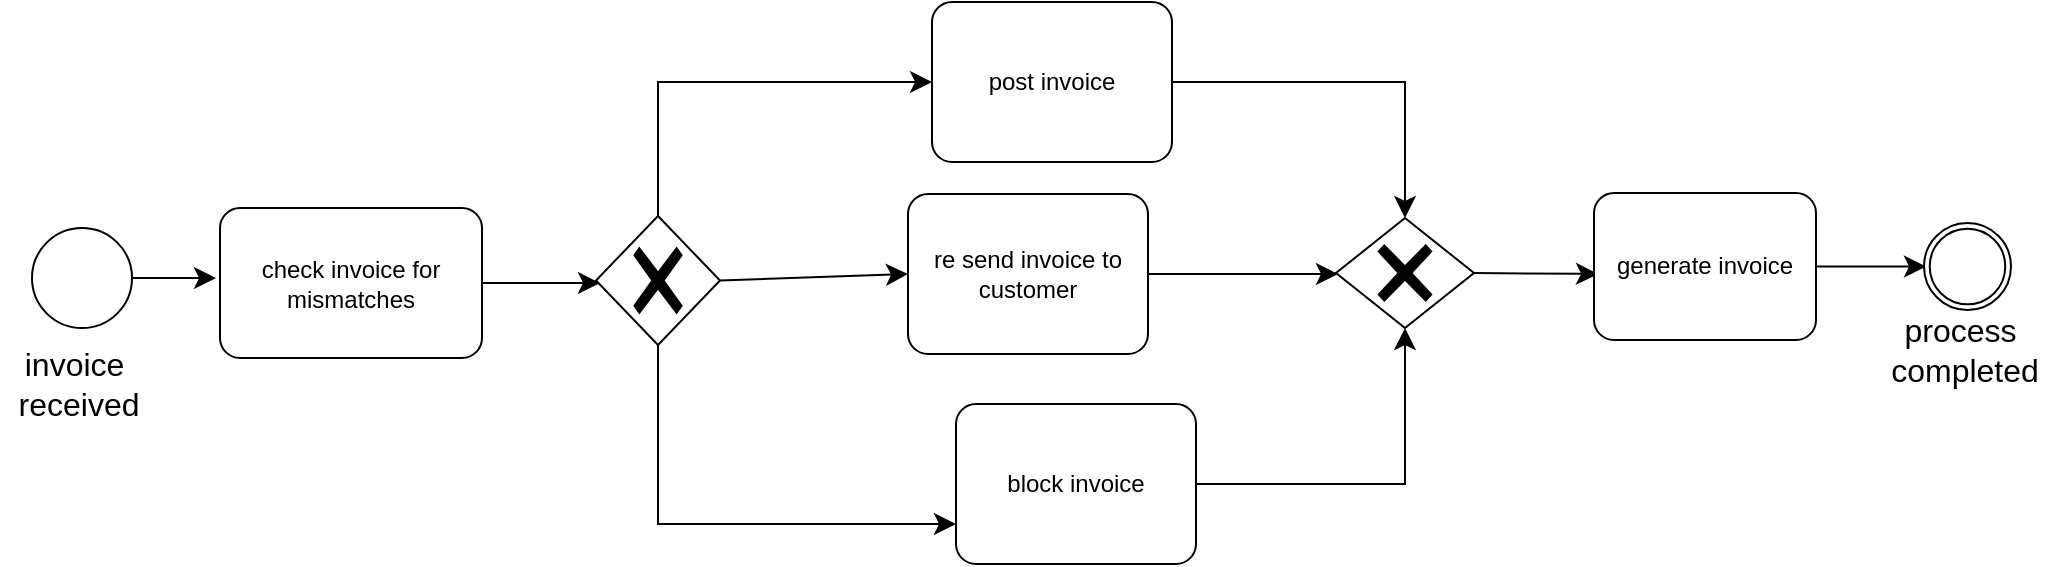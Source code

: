 <mxfile version="24.8.3">
  <diagram name="Page-1" id="KJ1tR0LdyBzvrpVwYvn-">
    <mxGraphModel dx="2554" dy="1055" grid="0" gridSize="10" guides="1" tooltips="1" connect="1" arrows="1" fold="1" page="0" pageScale="1" pageWidth="827" pageHeight="1169" math="0" shadow="0">
      <root>
        <mxCell id="0" />
        <mxCell id="1" parent="0" />
        <mxCell id="M0eyV2UTN040Q6nYaMsZ-5" style="edgeStyle=none;curved=1;rounded=0;orthogonalLoop=1;jettySize=auto;html=1;exitX=1;exitY=0.5;exitDx=0;exitDy=0;exitPerimeter=0;fontSize=12;startSize=8;endSize=8;" edge="1" parent="1" source="M0eyV2UTN040Q6nYaMsZ-2">
          <mxGeometry relative="1" as="geometry">
            <mxPoint x="-1177" y="-192" as="targetPoint" />
          </mxGeometry>
        </mxCell>
        <mxCell id="M0eyV2UTN040Q6nYaMsZ-2" value="" style="points=[[0.145,0.145,0],[0.5,0,0],[0.855,0.145,0],[1,0.5,0],[0.855,0.855,0],[0.5,1,0],[0.145,0.855,0],[0,0.5,0]];shape=mxgraph.bpmn.event;html=1;verticalLabelPosition=bottom;labelBackgroundColor=#ffffff;verticalAlign=top;align=center;perimeter=ellipsePerimeter;outlineConnect=0;aspect=fixed;outline=standard;symbol=general;" vertex="1" parent="1">
          <mxGeometry x="-1269" y="-217" width="50" height="50" as="geometry" />
        </mxCell>
        <mxCell id="M0eyV2UTN040Q6nYaMsZ-4" value="invoice&amp;nbsp;&lt;div&gt;received&lt;/div&gt;" style="text;html=1;align=center;verticalAlign=middle;resizable=0;points=[];autosize=1;strokeColor=none;fillColor=none;fontSize=16;" vertex="1" parent="1">
          <mxGeometry x="-1285" y="-164" width="78" height="50" as="geometry" />
        </mxCell>
        <mxCell id="M0eyV2UTN040Q6nYaMsZ-7" style="edgeStyle=none;curved=1;rounded=0;orthogonalLoop=1;jettySize=auto;html=1;fontSize=12;startSize=8;endSize=8;" edge="1" parent="1" source="M0eyV2UTN040Q6nYaMsZ-6">
          <mxGeometry relative="1" as="geometry">
            <mxPoint x="-985" y="-189.5" as="targetPoint" />
          </mxGeometry>
        </mxCell>
        <mxCell id="M0eyV2UTN040Q6nYaMsZ-6" value="check invoice for mismatches" style="points=[[0.25,0,0],[0.5,0,0],[0.75,0,0],[1,0.25,0],[1,0.5,0],[1,0.75,0],[0.75,1,0],[0.5,1,0],[0.25,1,0],[0,0.75,0],[0,0.5,0],[0,0.25,0]];shape=mxgraph.bpmn.task;whiteSpace=wrap;rectStyle=rounded;size=10;html=1;container=1;expand=0;collapsible=0;taskMarker=abstract;" vertex="1" parent="1">
          <mxGeometry x="-1175" y="-227" width="131" height="75" as="geometry" />
        </mxCell>
        <mxCell id="M0eyV2UTN040Q6nYaMsZ-11" style="edgeStyle=none;curved=1;rounded=0;orthogonalLoop=1;jettySize=auto;html=1;exitX=1;exitY=0.5;exitDx=0;exitDy=0;exitPerimeter=0;fontSize=12;startSize=8;endSize=8;entryX=0;entryY=0.5;entryDx=0;entryDy=0;entryPerimeter=0;" edge="1" parent="1" source="M0eyV2UTN040Q6nYaMsZ-8" target="M0eyV2UTN040Q6nYaMsZ-13">
          <mxGeometry relative="1" as="geometry">
            <mxPoint x="-848" y="-190" as="targetPoint" />
          </mxGeometry>
        </mxCell>
        <mxCell id="M0eyV2UTN040Q6nYaMsZ-15" style="edgeStyle=orthogonalEdgeStyle;rounded=0;orthogonalLoop=1;jettySize=auto;html=1;fontSize=12;startSize=8;endSize=8;entryX=0;entryY=0.5;entryDx=0;entryDy=0;entryPerimeter=0;" edge="1" parent="1" source="M0eyV2UTN040Q6nYaMsZ-8" target="M0eyV2UTN040Q6nYaMsZ-12">
          <mxGeometry relative="1" as="geometry">
            <mxPoint x="-934" y="-294" as="targetPoint" />
            <Array as="points">
              <mxPoint x="-956" y="-290" />
              <mxPoint x="-836" y="-290" />
            </Array>
          </mxGeometry>
        </mxCell>
        <mxCell id="M0eyV2UTN040Q6nYaMsZ-16" style="edgeStyle=orthogonalEdgeStyle;rounded=0;orthogonalLoop=1;jettySize=auto;html=1;exitX=0.5;exitY=1;exitDx=0;exitDy=0;exitPerimeter=0;fontSize=12;startSize=8;endSize=8;entryX=0;entryY=0.75;entryDx=0;entryDy=0;entryPerimeter=0;" edge="1" parent="1" source="M0eyV2UTN040Q6nYaMsZ-8" target="M0eyV2UTN040Q6nYaMsZ-14">
          <mxGeometry relative="1" as="geometry">
            <mxPoint x="-956" y="-70" as="targetPoint" />
          </mxGeometry>
        </mxCell>
        <mxCell id="M0eyV2UTN040Q6nYaMsZ-8" value="" style="points=[[0.25,0.25,0],[0.5,0,0],[0.75,0.25,0],[1,0.5,0],[0.75,0.75,0],[0.5,1,0],[0.25,0.75,0],[0,0.5,0]];shape=mxgraph.bpmn.gateway2;html=1;verticalLabelPosition=bottom;labelBackgroundColor=#ffffff;verticalAlign=top;align=center;perimeter=rhombusPerimeter;outlineConnect=0;outline=none;symbol=none;gwType=exclusive;" vertex="1" parent="1">
          <mxGeometry x="-987" y="-223" width="62" height="64.5" as="geometry" />
        </mxCell>
        <mxCell id="M0eyV2UTN040Q6nYaMsZ-17" style="edgeStyle=orthogonalEdgeStyle;rounded=0;orthogonalLoop=1;jettySize=auto;html=1;fontSize=12;startSize=8;endSize=8;entryX=0.5;entryY=0;entryDx=0;entryDy=0;entryPerimeter=0;" edge="1" parent="1" source="M0eyV2UTN040Q6nYaMsZ-12" target="M0eyV2UTN040Q6nYaMsZ-20">
          <mxGeometry relative="1" as="geometry">
            <mxPoint x="-585" y="-290" as="targetPoint" />
          </mxGeometry>
        </mxCell>
        <mxCell id="M0eyV2UTN040Q6nYaMsZ-12" value="post invoice" style="points=[[0.25,0,0],[0.5,0,0],[0.75,0,0],[1,0.25,0],[1,0.5,0],[1,0.75,0],[0.75,1,0],[0.5,1,0],[0.25,1,0],[0,0.75,0],[0,0.5,0],[0,0.25,0]];shape=mxgraph.bpmn.task;whiteSpace=wrap;rectStyle=rounded;size=10;html=1;container=1;expand=0;collapsible=0;taskMarker=abstract;" vertex="1" parent="1">
          <mxGeometry x="-819" y="-330" width="120" height="80" as="geometry" />
        </mxCell>
        <mxCell id="M0eyV2UTN040Q6nYaMsZ-18" style="edgeStyle=none;curved=1;rounded=0;orthogonalLoop=1;jettySize=auto;html=1;exitX=1;exitY=0.5;exitDx=0;exitDy=0;exitPerimeter=0;fontSize=12;startSize=8;endSize=8;" edge="1" parent="1" source="M0eyV2UTN040Q6nYaMsZ-13">
          <mxGeometry relative="1" as="geometry">
            <mxPoint x="-616" y="-194" as="targetPoint" />
          </mxGeometry>
        </mxCell>
        <mxCell id="M0eyV2UTN040Q6nYaMsZ-13" value="re send invoice to customer" style="points=[[0.25,0,0],[0.5,0,0],[0.75,0,0],[1,0.25,0],[1,0.5,0],[1,0.75,0],[0.75,1,0],[0.5,1,0],[0.25,1,0],[0,0.75,0],[0,0.5,0],[0,0.25,0]];shape=mxgraph.bpmn.task;whiteSpace=wrap;rectStyle=rounded;size=10;html=1;container=1;expand=0;collapsible=0;taskMarker=abstract;" vertex="1" parent="1">
          <mxGeometry x="-831" y="-234" width="120" height="80" as="geometry" />
        </mxCell>
        <mxCell id="M0eyV2UTN040Q6nYaMsZ-19" style="edgeStyle=orthogonalEdgeStyle;rounded=0;orthogonalLoop=1;jettySize=auto;html=1;fontSize=12;startSize=8;endSize=8;entryX=0.5;entryY=1;entryDx=0;entryDy=0;entryPerimeter=0;" edge="1" parent="1" source="M0eyV2UTN040Q6nYaMsZ-14" target="M0eyV2UTN040Q6nYaMsZ-20">
          <mxGeometry relative="1" as="geometry">
            <mxPoint x="-584" y="-91" as="targetPoint" />
          </mxGeometry>
        </mxCell>
        <mxCell id="M0eyV2UTN040Q6nYaMsZ-14" value="block invoice" style="points=[[0.25,0,0],[0.5,0,0],[0.75,0,0],[1,0.25,0],[1,0.5,0],[1,0.75,0],[0.75,1,0],[0.5,1,0],[0.25,1,0],[0,0.75,0],[0,0.5,0],[0,0.25,0]];shape=mxgraph.bpmn.task;whiteSpace=wrap;rectStyle=rounded;size=10;html=1;container=1;expand=0;collapsible=0;taskMarker=abstract;" vertex="1" parent="1">
          <mxGeometry x="-807" y="-129" width="120" height="80" as="geometry" />
        </mxCell>
        <mxCell id="M0eyV2UTN040Q6nYaMsZ-21" style="edgeStyle=none;curved=1;rounded=0;orthogonalLoop=1;jettySize=auto;html=1;exitX=1;exitY=0.5;exitDx=0;exitDy=0;exitPerimeter=0;fontSize=12;startSize=8;endSize=8;" edge="1" parent="1" source="M0eyV2UTN040Q6nYaMsZ-20">
          <mxGeometry relative="1" as="geometry">
            <mxPoint x="-486" y="-194" as="targetPoint" />
          </mxGeometry>
        </mxCell>
        <mxCell id="M0eyV2UTN040Q6nYaMsZ-20" value="" style="points=[[0.25,0.25,0],[0.5,0,0],[0.75,0.25,0],[1,0.5,0],[0.75,0.75,0],[0.5,1,0],[0.25,0.75,0],[0,0.5,0]];shape=mxgraph.bpmn.gateway2;html=1;verticalLabelPosition=bottom;labelBackgroundColor=#ffffff;verticalAlign=top;align=center;perimeter=rhombusPerimeter;outlineConnect=0;outline=none;symbol=none;gwType=exclusive;" vertex="1" parent="1">
          <mxGeometry x="-617" y="-222" width="69" height="55" as="geometry" />
        </mxCell>
        <mxCell id="M0eyV2UTN040Q6nYaMsZ-23" style="edgeStyle=none;curved=1;rounded=0;orthogonalLoop=1;jettySize=auto;html=1;fontSize=12;startSize=8;endSize=8;" edge="1" parent="1" source="M0eyV2UTN040Q6nYaMsZ-22">
          <mxGeometry relative="1" as="geometry">
            <mxPoint x="-322" y="-197.75" as="targetPoint" />
          </mxGeometry>
        </mxCell>
        <mxCell id="M0eyV2UTN040Q6nYaMsZ-22" value="generate invoice" style="points=[[0.25,0,0],[0.5,0,0],[0.75,0,0],[1,0.25,0],[1,0.5,0],[1,0.75,0],[0.75,1,0],[0.5,1,0],[0.25,1,0],[0,0.75,0],[0,0.5,0],[0,0.25,0]];shape=mxgraph.bpmn.task;whiteSpace=wrap;rectStyle=rounded;size=10;html=1;container=1;expand=0;collapsible=0;taskMarker=abstract;" vertex="1" parent="1">
          <mxGeometry x="-488" y="-234.5" width="111" height="73.5" as="geometry" />
        </mxCell>
        <mxCell id="M0eyV2UTN040Q6nYaMsZ-24" value="" style="points=[[0.145,0.145,0],[0.5,0,0],[0.855,0.145,0],[1,0.5,0],[0.855,0.855,0],[0.5,1,0],[0.145,0.855,0],[0,0.5,0]];shape=mxgraph.bpmn.event;html=1;verticalLabelPosition=bottom;labelBackgroundColor=#ffffff;verticalAlign=top;align=center;perimeter=ellipsePerimeter;outlineConnect=0;aspect=fixed;outline=throwing;symbol=general;" vertex="1" parent="1">
          <mxGeometry x="-323" y="-219.5" width="43.5" height="43.5" as="geometry" />
        </mxCell>
        <mxCell id="M0eyV2UTN040Q6nYaMsZ-25" value="process&amp;nbsp;&lt;div&gt;completed&lt;/div&gt;" style="text;html=1;align=center;verticalAlign=middle;resizable=0;points=[];autosize=1;strokeColor=none;fillColor=none;fontSize=16;" vertex="1" parent="1">
          <mxGeometry x="-349" y="-181" width="92" height="50" as="geometry" />
        </mxCell>
      </root>
    </mxGraphModel>
  </diagram>
</mxfile>
